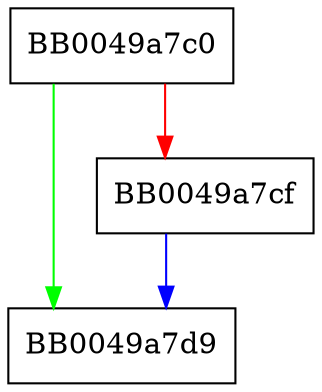 digraph SSL_SESSION_get0_ticket {
  node [shape="box"];
  graph [splines=ortho];
  BB0049a7c0 -> BB0049a7d9 [color="green"];
  BB0049a7c0 -> BB0049a7cf [color="red"];
  BB0049a7cf -> BB0049a7d9 [color="blue"];
}